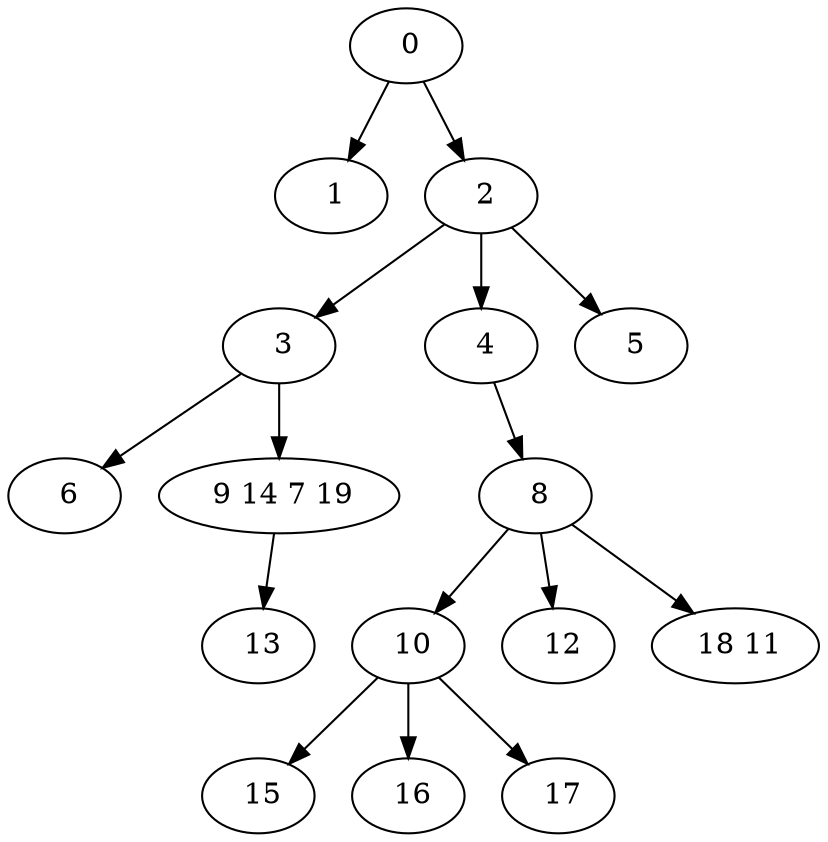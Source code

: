 digraph mytree {
" 0" -> " 1";
" 0" -> " 2";
" 1";
" 2" -> " 3";
" 2" -> " 4";
" 2" -> " 5";
" 3" -> " 6";
" 3" -> " 9 14 7 19";
" 4" -> " 8";
" 5";
" 6";
" 9 14 7 19" -> " 13";
" 8" -> " 10";
" 8" -> " 12";
" 8" -> " 18 11";
" 10" -> " 15";
" 10" -> " 16";
" 10" -> " 17";
" 12";
" 18 11";
" 15";
" 16";
" 17";
" 13";
}
